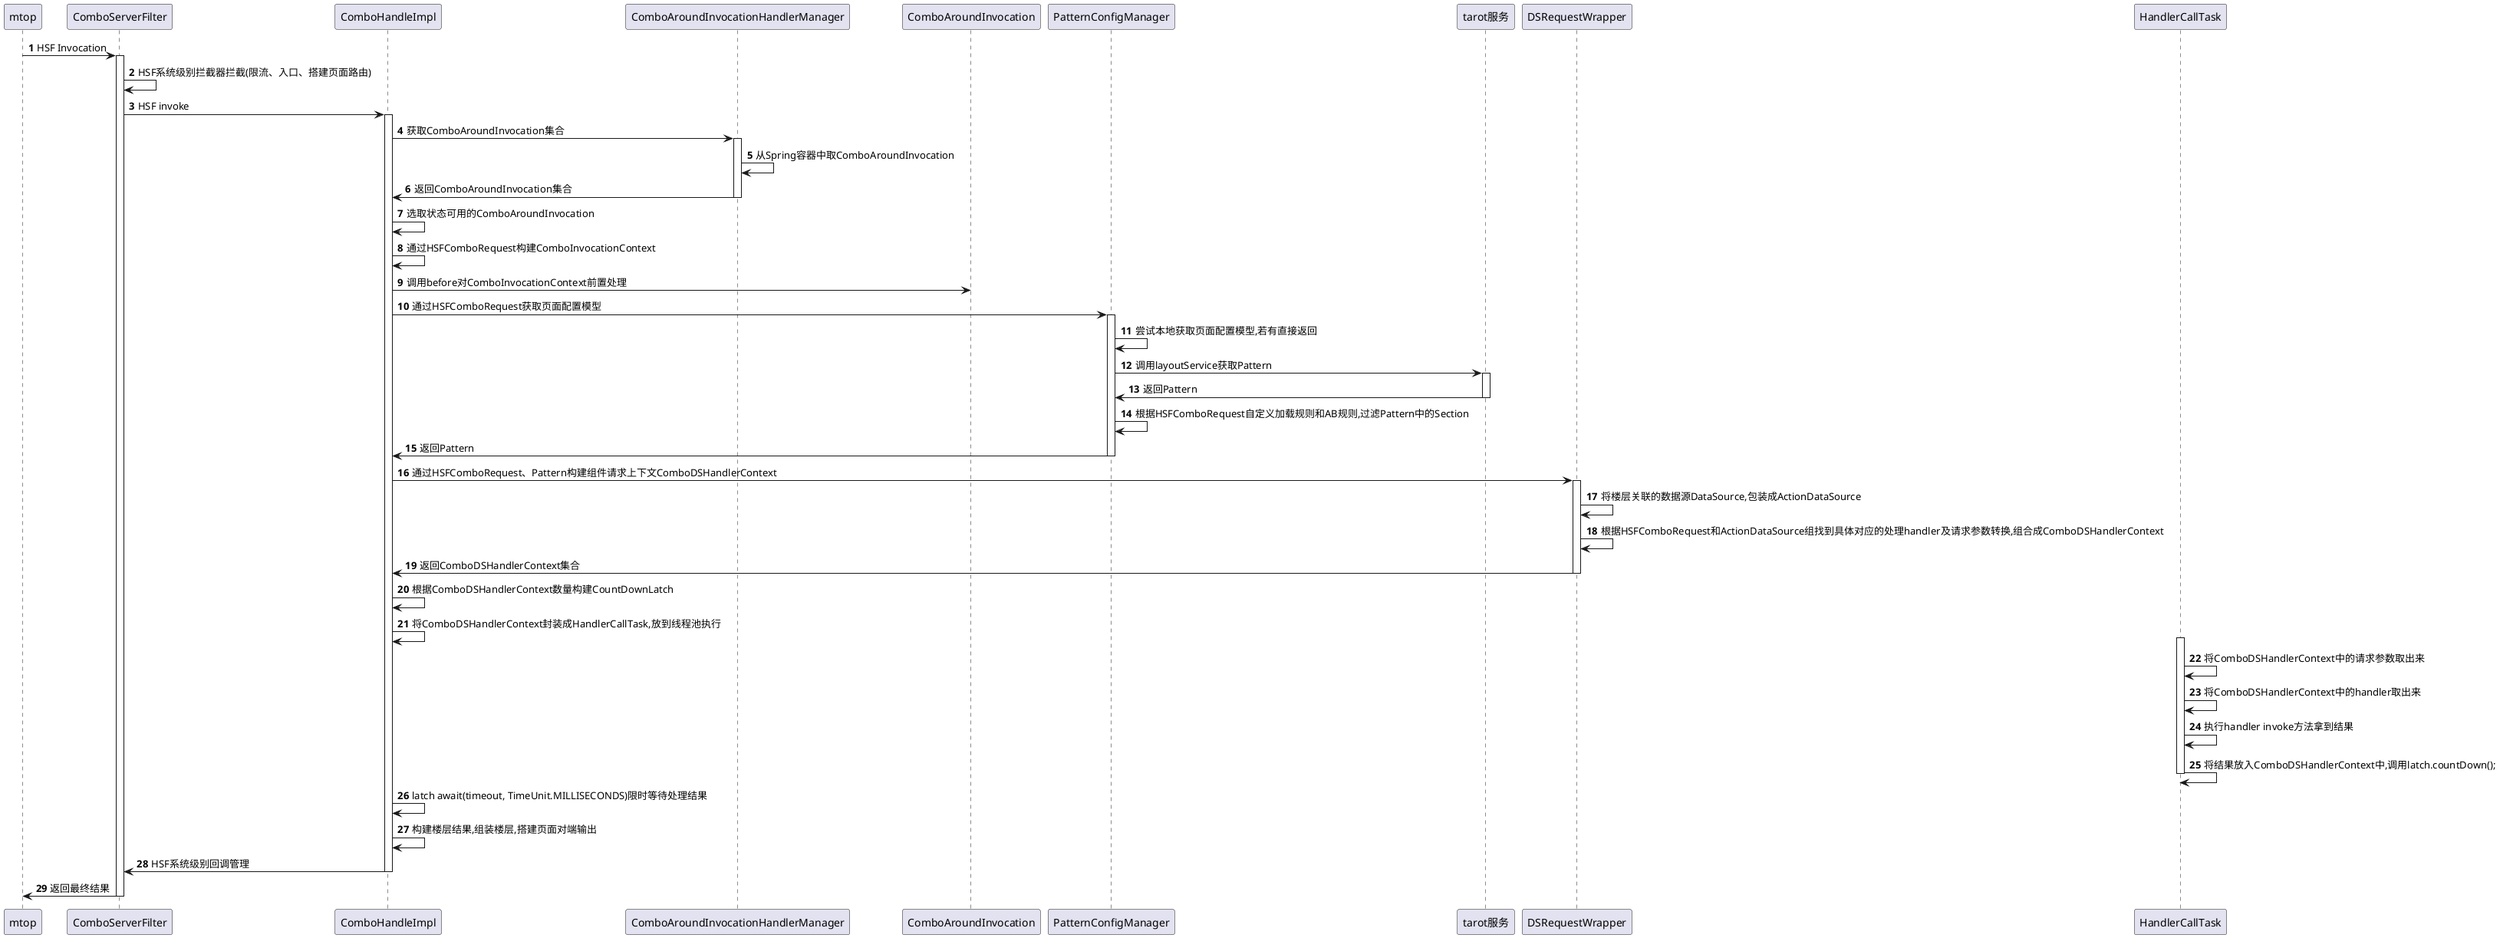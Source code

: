 @startuml
'https://plantuml.com/sequence-diagram

autonumber
mtop -> ComboServerFilter: HSF Invocation
activate ComboServerFilter
ComboServerFilter -> ComboServerFilter: HSF系统级别拦截器拦截(限流、入口、搭建页面路由)
ComboServerFilter -> ComboHandleImpl: HSF invoke
activate ComboHandleImpl
ComboHandleImpl -> ComboAroundInvocationHandlerManager: 获取ComboAroundInvocation集合
activate ComboAroundInvocationHandlerManager
ComboAroundInvocationHandlerManager -> ComboAroundInvocationHandlerManager: 从Spring容器中取ComboAroundInvocation
ComboAroundInvocationHandlerManager -> ComboHandleImpl: 返回ComboAroundInvocation集合
deactivate ComboAroundInvocationHandlerManager
ComboHandleImpl -> ComboHandleImpl: 选取状态可用的ComboAroundInvocation
ComboHandleImpl -> ComboHandleImpl: 通过HSFComboRequest构建ComboInvocationContext
ComboHandleImpl -> ComboAroundInvocation: 调用before对ComboInvocationContext前置处理
ComboHandleImpl -> PatternConfigManager: 通过HSFComboRequest获取页面配置模型
activate PatternConfigManager
PatternConfigManager -> PatternConfigManager: 尝试本地获取页面配置模型,若有直接返回
PatternConfigManager -> tarot服务: 调用layoutService获取Pattern
activate tarot服务
tarot服务 -> PatternConfigManager: 返回Pattern
deactivate tarot服务
PatternConfigManager -> PatternConfigManager: 根据HSFComboRequest自定义加载规则和AB规则,过滤Pattern中的Section
PatternConfigManager -> ComboHandleImpl: 返回Pattern
deactivate PatternConfigManager
ComboHandleImpl -> DSRequestWrapper: 通过HSFComboRequest、Pattern构建组件请求上下文ComboDSHandlerContext
activate DSRequestWrapper
DSRequestWrapper -> DSRequestWrapper: 将楼层关联的数据源DataSource,包装成ActionDataSource
DSRequestWrapper -> DSRequestWrapper: 根据HSFComboRequest和ActionDataSource组找到具体对应的处理handler及请求参数转换,组合成ComboDSHandlerContext
DSRequestWrapper -> ComboHandleImpl: 返回ComboDSHandlerContext集合
deactivate DSRequestWrapper
ComboHandleImpl -> ComboHandleImpl: 根据ComboDSHandlerContext数量构建CountDownLatch
ComboHandleImpl -> ComboHandleImpl: 将ComboDSHandlerContext封装成HandlerCallTask,放到线程池执行
activate HandlerCallTask
HandlerCallTask -> HandlerCallTask: 将ComboDSHandlerContext中的请求参数取出来
HandlerCallTask -> HandlerCallTask: 将ComboDSHandlerContext中的handler取出来
HandlerCallTask -> HandlerCallTask: 执行handler invoke方法拿到结果
HandlerCallTask -> HandlerCallTask: 将结果放入ComboDSHandlerContext中,调用latch.countDown();
deactivate HandlerCallTask
ComboHandleImpl -> ComboHandleImpl: latch await(timeout, TimeUnit.MILLISECONDS)限时等待处理结果
ComboHandleImpl -> ComboHandleImpl: 构建楼层结果,组装楼层,搭建页面对端输出
ComboHandleImpl -> ComboServerFilter: HSF系统级别回调管理
deactivate ComboHandleImpl
ComboServerFilter-> mtop: 返回最终结果
deactivate ComboServerFilter
@enduml